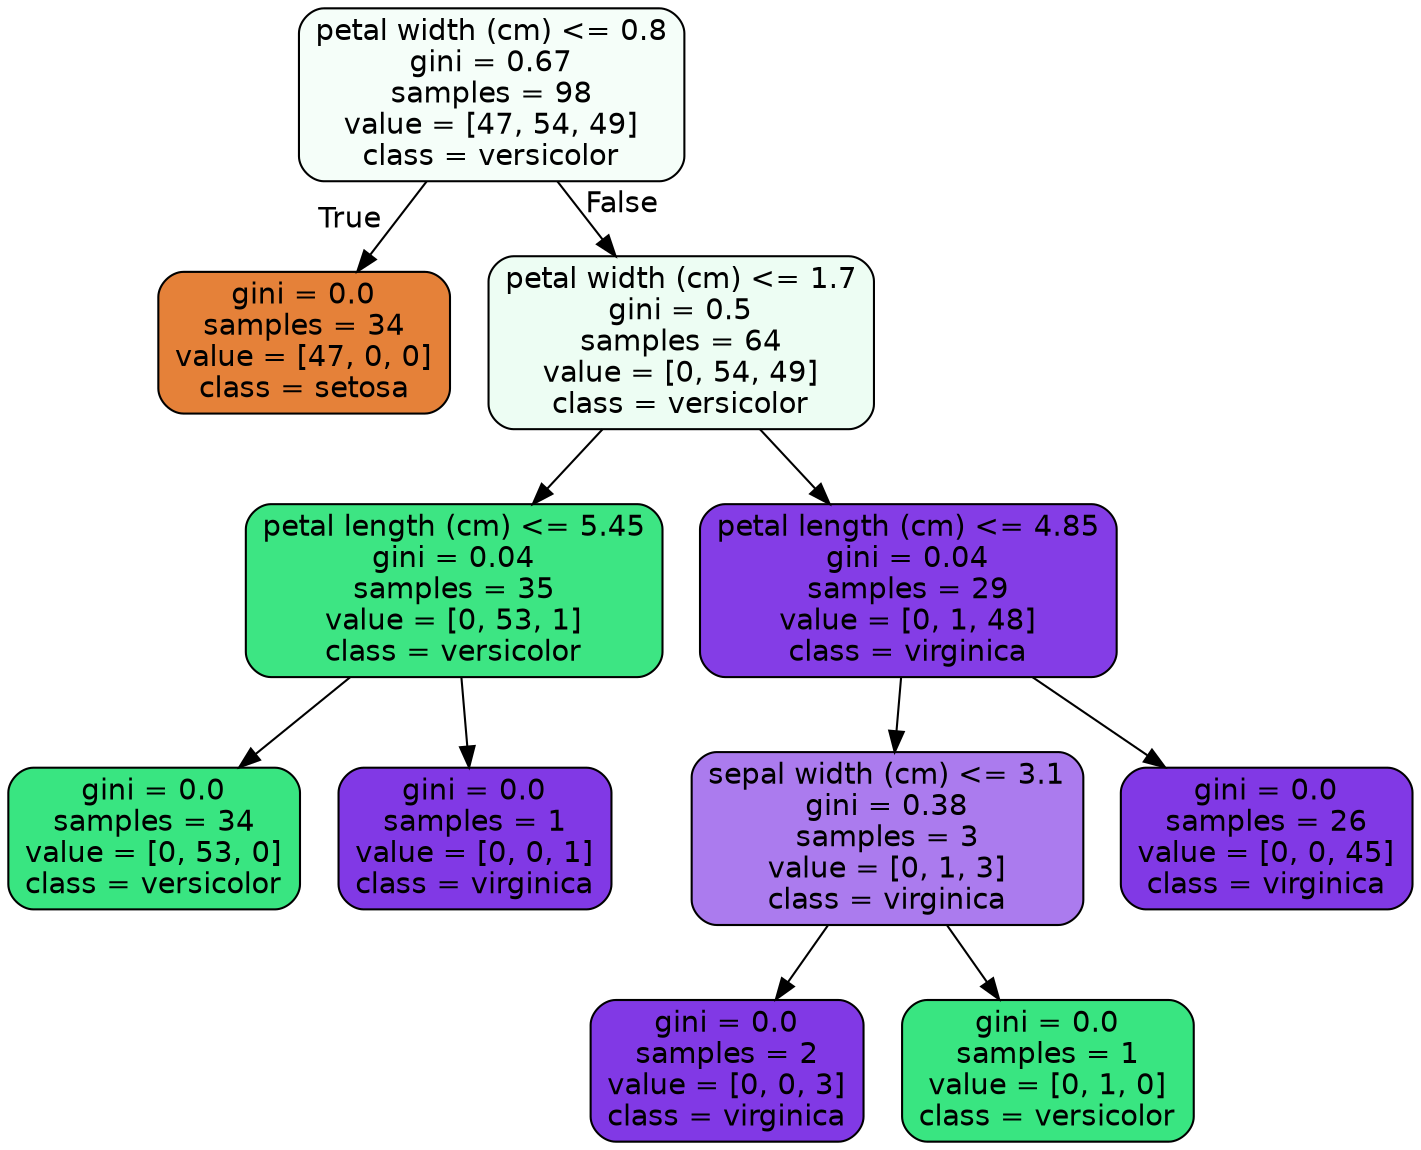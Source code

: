 digraph Tree {
node [shape=box, style="filled, rounded", color="black", fontname="helvetica"] ;
edge [fontname="helvetica"] ;
0 [label="petal width (cm) <= 0.8\ngini = 0.67\nsamples = 98\nvalue = [47, 54, 49]\nclass = versicolor", fillcolor="#f5fef9"] ;
1 [label="gini = 0.0\nsamples = 34\nvalue = [47, 0, 0]\nclass = setosa", fillcolor="#e58139"] ;
0 -> 1 [labeldistance=2.5, labelangle=45, headlabel="True"] ;
2 [label="petal width (cm) <= 1.7\ngini = 0.5\nsamples = 64\nvalue = [0, 54, 49]\nclass = versicolor", fillcolor="#edfdf3"] ;
0 -> 2 [labeldistance=2.5, labelangle=-45, headlabel="False"] ;
3 [label="petal length (cm) <= 5.45\ngini = 0.04\nsamples = 35\nvalue = [0, 53, 1]\nclass = versicolor", fillcolor="#3de583"] ;
2 -> 3 ;
4 [label="gini = 0.0\nsamples = 34\nvalue = [0, 53, 0]\nclass = versicolor", fillcolor="#39e581"] ;
3 -> 4 ;
5 [label="gini = 0.0\nsamples = 1\nvalue = [0, 0, 1]\nclass = virginica", fillcolor="#8139e5"] ;
3 -> 5 ;
6 [label="petal length (cm) <= 4.85\ngini = 0.04\nsamples = 29\nvalue = [0, 1, 48]\nclass = virginica", fillcolor="#843de6"] ;
2 -> 6 ;
7 [label="sepal width (cm) <= 3.1\ngini = 0.38\nsamples = 3\nvalue = [0, 1, 3]\nclass = virginica", fillcolor="#ab7bee"] ;
6 -> 7 ;
8 [label="gini = 0.0\nsamples = 2\nvalue = [0, 0, 3]\nclass = virginica", fillcolor="#8139e5"] ;
7 -> 8 ;
9 [label="gini = 0.0\nsamples = 1\nvalue = [0, 1, 0]\nclass = versicolor", fillcolor="#39e581"] ;
7 -> 9 ;
10 [label="gini = 0.0\nsamples = 26\nvalue = [0, 0, 45]\nclass = virginica", fillcolor="#8139e5"] ;
6 -> 10 ;
}